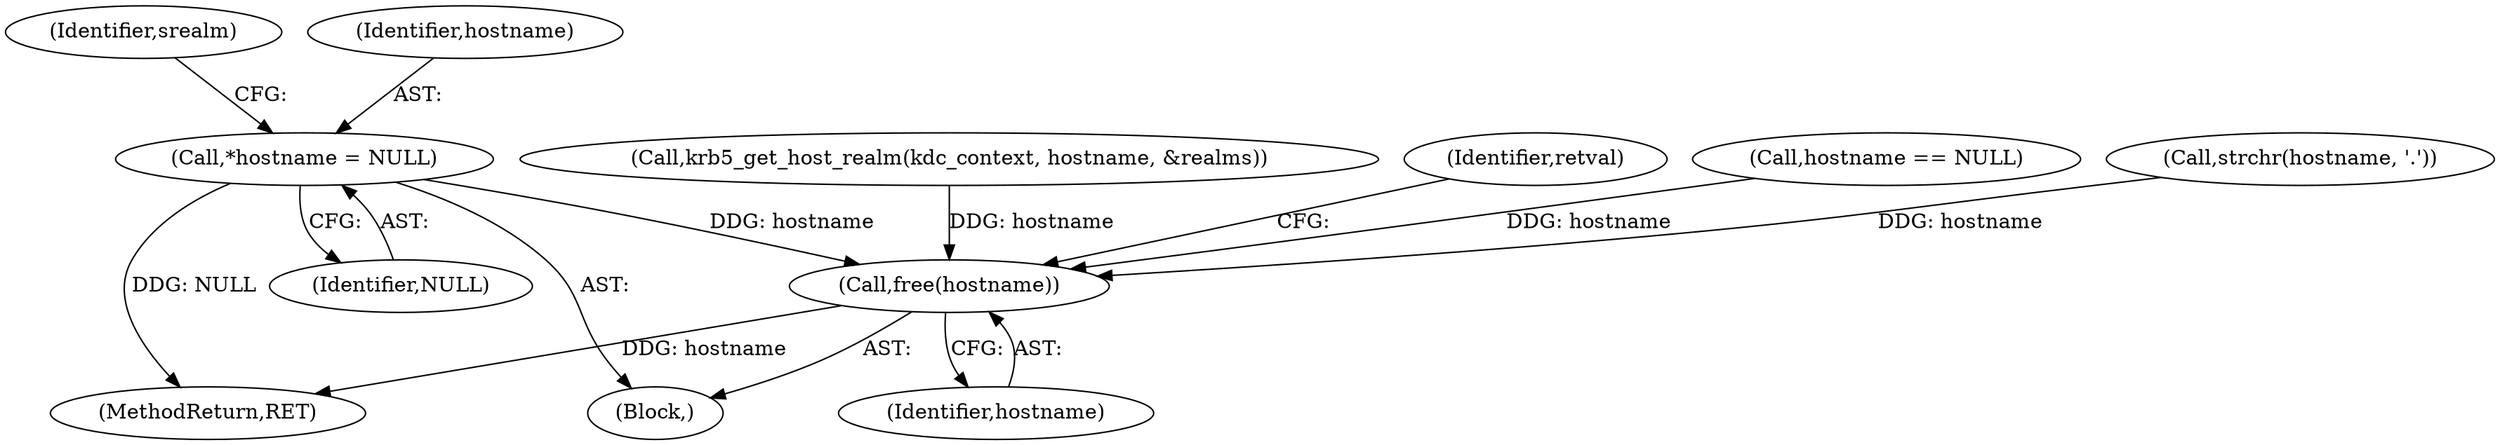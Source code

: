 digraph "0_krb5_4c023ba43c16396f0d199e2df1cfa59b88b62acc_0@pointer" {
"1000117" [label="(Call,*hostname = NULL)"];
"1000217" [label="(Call,free(hostname))"];
"1000122" [label="(Identifier,srealm)"];
"1000221" [label="(MethodReturn,RET)"];
"1000217" [label="(Call,free(hostname))"];
"1000117" [label="(Call,*hostname = NULL)"];
"1000119" [label="(Identifier,NULL)"];
"1000161" [label="(Call,krb5_get_host_realm(kdc_context, hostname, &realms))"];
"1000220" [label="(Identifier,retval)"];
"1000144" [label="(Call,hostname == NULL)"];
"1000107" [label="(Block,)"];
"1000118" [label="(Identifier,hostname)"];
"1000154" [label="(Call,strchr(hostname, '.'))"];
"1000218" [label="(Identifier,hostname)"];
"1000117" -> "1000107"  [label="AST: "];
"1000117" -> "1000119"  [label="CFG: "];
"1000118" -> "1000117"  [label="AST: "];
"1000119" -> "1000117"  [label="AST: "];
"1000122" -> "1000117"  [label="CFG: "];
"1000117" -> "1000221"  [label="DDG: NULL"];
"1000117" -> "1000217"  [label="DDG: hostname"];
"1000217" -> "1000107"  [label="AST: "];
"1000217" -> "1000218"  [label="CFG: "];
"1000218" -> "1000217"  [label="AST: "];
"1000220" -> "1000217"  [label="CFG: "];
"1000217" -> "1000221"  [label="DDG: hostname"];
"1000154" -> "1000217"  [label="DDG: hostname"];
"1000144" -> "1000217"  [label="DDG: hostname"];
"1000161" -> "1000217"  [label="DDG: hostname"];
}
